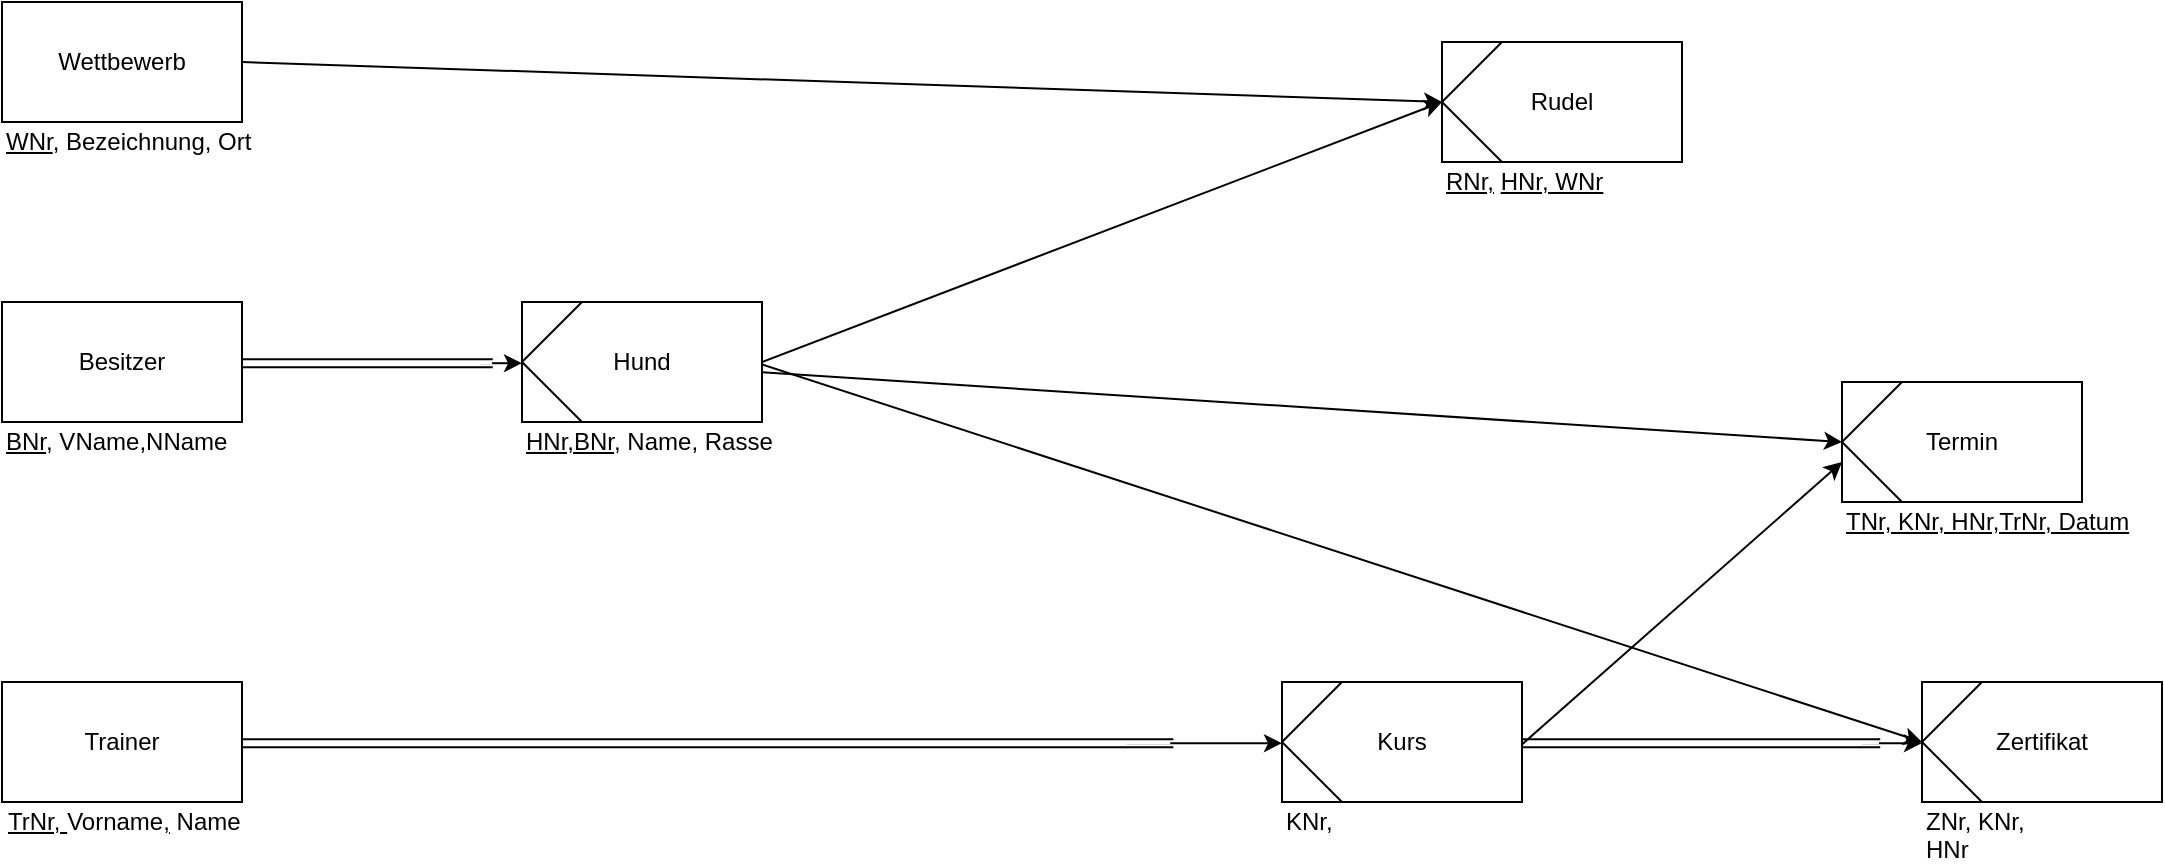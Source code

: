 <mxfile version="26.0.11">
  <diagram name="Seite-1" id="as21h3VTkwP59itlXB-q">
    <mxGraphModel dx="1430" dy="770" grid="1" gridSize="10" guides="1" tooltips="1" connect="1" arrows="1" fold="1" page="1" pageScale="1" pageWidth="1654" pageHeight="1169" math="0" shadow="0">
      <root>
        <mxCell id="0" />
        <mxCell id="1" parent="0" />
        <mxCell id="pt5WDKS5H3WZEnDYGIHd-1" value="" style="group" vertex="1" connectable="0" parent="1">
          <mxGeometry x="200" y="330" width="120" height="76" as="geometry" />
        </mxCell>
        <mxCell id="pt5WDKS5H3WZEnDYGIHd-3" value="&lt;u&gt;BNr&lt;/u&gt;, VName,NName" style="text;html=1;strokeColor=none;fillColor=none;align=left;verticalAlign=top;whiteSpace=wrap;rounded=0;fontFamily=Helvetica;horizontal=1;container=0;" vertex="1" parent="pt5WDKS5H3WZEnDYGIHd-1">
          <mxGeometry y="56" width="120" height="20" as="geometry" />
        </mxCell>
        <mxCell id="pt5WDKS5H3WZEnDYGIHd-2" value="Besitzer" style="rounded=0;whiteSpace=wrap;html=1;container=0;" vertex="1" parent="pt5WDKS5H3WZEnDYGIHd-1">
          <mxGeometry width="120" height="60" as="geometry" />
        </mxCell>
        <mxCell id="pt5WDKS5H3WZEnDYGIHd-4" value="" style="group" vertex="1" connectable="0" parent="1">
          <mxGeometry x="460" y="330" width="140" height="76" as="geometry" />
        </mxCell>
        <mxCell id="pt5WDKS5H3WZEnDYGIHd-5" value="Hund" style="rounded=0;whiteSpace=wrap;html=1;" vertex="1" parent="pt5WDKS5H3WZEnDYGIHd-4">
          <mxGeometry width="120" height="60" as="geometry" />
        </mxCell>
        <mxCell id="pt5WDKS5H3WZEnDYGIHd-6" value="" style="endArrow=none;html=1;rounded=0;exitX=0;exitY=0.5;exitDx=0;exitDy=0;entryX=0.25;entryY=0;entryDx=0;entryDy=0;" edge="1" parent="pt5WDKS5H3WZEnDYGIHd-4" source="pt5WDKS5H3WZEnDYGIHd-5" target="pt5WDKS5H3WZEnDYGIHd-5">
          <mxGeometry width="50" height="50" relative="1" as="geometry">
            <mxPoint x="209" y="220" as="sourcePoint" />
            <mxPoint x="259" y="170" as="targetPoint" />
          </mxGeometry>
        </mxCell>
        <mxCell id="pt5WDKS5H3WZEnDYGIHd-7" value="" style="endArrow=none;html=1;rounded=0;entryX=0.25;entryY=1;entryDx=0;entryDy=0;exitX=0;exitY=0.5;exitDx=0;exitDy=0;" edge="1" parent="pt5WDKS5H3WZEnDYGIHd-4" source="pt5WDKS5H3WZEnDYGIHd-5" target="pt5WDKS5H3WZEnDYGIHd-5">
          <mxGeometry width="50" height="50" relative="1" as="geometry">
            <mxPoint x="210" y="300" as="sourcePoint" />
            <mxPoint x="220" y="240" as="targetPoint" />
          </mxGeometry>
        </mxCell>
        <mxCell id="pt5WDKS5H3WZEnDYGIHd-8" value="&lt;u&gt;HNr,BNr&lt;/u&gt;, Name, Rasse" style="text;html=1;strokeColor=none;fillColor=none;align=left;verticalAlign=top;whiteSpace=wrap;rounded=0;fontFamily=Helvetica;horizontal=1;" vertex="1" parent="pt5WDKS5H3WZEnDYGIHd-4">
          <mxGeometry y="56" width="140" height="20" as="geometry" />
        </mxCell>
        <mxCell id="pt5WDKS5H3WZEnDYGIHd-9" value="" style="group" vertex="1" connectable="0" parent="1">
          <mxGeometry x="320" y="360" width="140" height="1.2" as="geometry" />
        </mxCell>
        <mxCell id="pt5WDKS5H3WZEnDYGIHd-10" value="" style="endArrow=classic;html=1;rounded=0;endFill=1;" edge="1" parent="pt5WDKS5H3WZEnDYGIHd-9">
          <mxGeometry width="50" height="50" relative="1" as="geometry">
            <mxPoint x="119.104" y="0.6" as="sourcePoint" />
            <mxPoint x="140" y="0.6" as="targetPoint" />
          </mxGeometry>
        </mxCell>
        <mxCell id="pt5WDKS5H3WZEnDYGIHd-11" value="" style="endArrow=none;html=1;rounded=0;shape=link;" edge="1" parent="pt5WDKS5H3WZEnDYGIHd-9">
          <mxGeometry width="50" height="50" relative="1" as="geometry">
            <mxPoint y="0.6" as="sourcePoint" />
            <mxPoint x="125.373" y="0.6" as="targetPoint" />
          </mxGeometry>
        </mxCell>
        <mxCell id="pt5WDKS5H3WZEnDYGIHd-12" value="" style="rounded=0;whiteSpace=wrap;html=1;strokeColor=none;" vertex="1" parent="pt5WDKS5H3WZEnDYGIHd-9">
          <mxGeometry x="114.925" width="10.03" height="1.2" as="geometry" />
        </mxCell>
        <mxCell id="pt5WDKS5H3WZEnDYGIHd-18" value="" style="group" vertex="1" connectable="0" parent="1">
          <mxGeometry x="840" y="520" width="120" height="76" as="geometry" />
        </mxCell>
        <mxCell id="pt5WDKS5H3WZEnDYGIHd-19" value="Kurs" style="rounded=0;whiteSpace=wrap;html=1;" vertex="1" parent="pt5WDKS5H3WZEnDYGIHd-18">
          <mxGeometry width="120" height="60" as="geometry" />
        </mxCell>
        <mxCell id="pt5WDKS5H3WZEnDYGIHd-20" value="" style="endArrow=none;html=1;rounded=0;exitX=0;exitY=0.5;exitDx=0;exitDy=0;entryX=0.25;entryY=0;entryDx=0;entryDy=0;" edge="1" parent="pt5WDKS5H3WZEnDYGIHd-18" source="pt5WDKS5H3WZEnDYGIHd-19" target="pt5WDKS5H3WZEnDYGIHd-19">
          <mxGeometry width="50" height="50" relative="1" as="geometry">
            <mxPoint x="209" y="220" as="sourcePoint" />
            <mxPoint x="259" y="170" as="targetPoint" />
          </mxGeometry>
        </mxCell>
        <mxCell id="pt5WDKS5H3WZEnDYGIHd-21" value="" style="endArrow=none;html=1;rounded=0;entryX=0.25;entryY=1;entryDx=0;entryDy=0;exitX=0;exitY=0.5;exitDx=0;exitDy=0;" edge="1" parent="pt5WDKS5H3WZEnDYGIHd-18" source="pt5WDKS5H3WZEnDYGIHd-19" target="pt5WDKS5H3WZEnDYGIHd-19">
          <mxGeometry width="50" height="50" relative="1" as="geometry">
            <mxPoint x="210" y="300" as="sourcePoint" />
            <mxPoint x="220" y="240" as="targetPoint" />
          </mxGeometry>
        </mxCell>
        <mxCell id="pt5WDKS5H3WZEnDYGIHd-22" value="KNr," style="text;html=1;strokeColor=none;fillColor=none;align=left;verticalAlign=top;whiteSpace=wrap;rounded=0;fontFamily=Helvetica;horizontal=1;" vertex="1" parent="pt5WDKS5H3WZEnDYGIHd-18">
          <mxGeometry y="56" width="60" height="20" as="geometry" />
        </mxCell>
        <mxCell id="pt5WDKS5H3WZEnDYGIHd-23" value="" style="endArrow=classic;html=1;rounded=0;endFill=1;" edge="1" parent="1">
          <mxGeometry width="50" height="50" relative="1" as="geometry">
            <mxPoint x="580" y="360" as="sourcePoint" />
            <mxPoint x="920" y="230" as="targetPoint" />
          </mxGeometry>
        </mxCell>
        <mxCell id="pt5WDKS5H3WZEnDYGIHd-25" value="" style="group" vertex="1" connectable="0" parent="1">
          <mxGeometry x="200" y="520" width="240" height="76" as="geometry" />
        </mxCell>
        <mxCell id="pt5WDKS5H3WZEnDYGIHd-27" value="&lt;u&gt;TrNr, &lt;/u&gt;Vorname&lt;u&gt;,&lt;/u&gt;&amp;nbsp;Name" style="text;html=1;strokeColor=none;fillColor=none;align=left;verticalAlign=top;whiteSpace=wrap;rounded=0;fontFamily=Helvetica;horizontal=1;container=0;" vertex="1" parent="pt5WDKS5H3WZEnDYGIHd-25">
          <mxGeometry x="1" y="56" width="240" height="20" as="geometry" />
        </mxCell>
        <mxCell id="pt5WDKS5H3WZEnDYGIHd-26" value="Trainer" style="rounded=0;whiteSpace=wrap;html=1;container=0;" vertex="1" parent="1">
          <mxGeometry x="200" y="520" width="120" height="60" as="geometry" />
        </mxCell>
        <mxCell id="pt5WDKS5H3WZEnDYGIHd-35" value="" style="group" vertex="1" connectable="0" parent="1">
          <mxGeometry x="1120" y="370" width="150" height="76" as="geometry" />
        </mxCell>
        <mxCell id="pt5WDKS5H3WZEnDYGIHd-36" value="Termin" style="rounded=0;whiteSpace=wrap;html=1;" vertex="1" parent="pt5WDKS5H3WZEnDYGIHd-35">
          <mxGeometry width="120" height="60" as="geometry" />
        </mxCell>
        <mxCell id="pt5WDKS5H3WZEnDYGIHd-37" value="" style="endArrow=none;html=1;rounded=0;exitX=0;exitY=0.5;exitDx=0;exitDy=0;entryX=0.25;entryY=0;entryDx=0;entryDy=0;" edge="1" parent="pt5WDKS5H3WZEnDYGIHd-35" source="pt5WDKS5H3WZEnDYGIHd-36" target="pt5WDKS5H3WZEnDYGIHd-36">
          <mxGeometry width="50" height="50" relative="1" as="geometry">
            <mxPoint x="209" y="220" as="sourcePoint" />
            <mxPoint x="259" y="170" as="targetPoint" />
          </mxGeometry>
        </mxCell>
        <mxCell id="pt5WDKS5H3WZEnDYGIHd-38" value="" style="endArrow=none;html=1;rounded=0;entryX=0.25;entryY=1;entryDx=0;entryDy=0;exitX=0;exitY=0.5;exitDx=0;exitDy=0;" edge="1" parent="pt5WDKS5H3WZEnDYGIHd-35" source="pt5WDKS5H3WZEnDYGIHd-36" target="pt5WDKS5H3WZEnDYGIHd-36">
          <mxGeometry width="50" height="50" relative="1" as="geometry">
            <mxPoint x="210" y="300" as="sourcePoint" />
            <mxPoint x="220" y="240" as="targetPoint" />
          </mxGeometry>
        </mxCell>
        <mxCell id="pt5WDKS5H3WZEnDYGIHd-39" value="&lt;u&gt;TNr, KNr, HNr,TrNr, Datum&lt;/u&gt;" style="text;html=1;strokeColor=none;fillColor=none;align=left;verticalAlign=top;whiteSpace=wrap;rounded=0;fontFamily=Helvetica;horizontal=1;" vertex="1" parent="pt5WDKS5H3WZEnDYGIHd-35">
          <mxGeometry y="56" width="150" height="20" as="geometry" />
        </mxCell>
        <mxCell id="pt5WDKS5H3WZEnDYGIHd-40" value="" style="group" vertex="1" connectable="0" parent="1">
          <mxGeometry x="320" y="550" width="520" height="1.2" as="geometry" />
        </mxCell>
        <mxCell id="pt5WDKS5H3WZEnDYGIHd-41" value="" style="endArrow=classic;html=1;rounded=0;endFill=1;" edge="1" parent="pt5WDKS5H3WZEnDYGIHd-40">
          <mxGeometry width="50" height="50" relative="1" as="geometry">
            <mxPoint x="442.388" y="0.6" as="sourcePoint" />
            <mxPoint x="520" y="0.6" as="targetPoint" />
          </mxGeometry>
        </mxCell>
        <mxCell id="pt5WDKS5H3WZEnDYGIHd-42" value="" style="endArrow=none;html=1;rounded=0;shape=link;" edge="1" parent="pt5WDKS5H3WZEnDYGIHd-40">
          <mxGeometry width="50" height="50" relative="1" as="geometry">
            <mxPoint y="0.6" as="sourcePoint" />
            <mxPoint x="465.672" y="0.6" as="targetPoint" />
          </mxGeometry>
        </mxCell>
        <mxCell id="pt5WDKS5H3WZEnDYGIHd-43" value="" style="rounded=0;whiteSpace=wrap;html=1;strokeColor=none;" vertex="1" parent="pt5WDKS5H3WZEnDYGIHd-40">
          <mxGeometry x="426.866" width="37.254" height="1.2" as="geometry" />
        </mxCell>
        <mxCell id="pt5WDKS5H3WZEnDYGIHd-44" value="" style="endArrow=classic;html=1;rounded=0;endFill=1;entryX=0;entryY=0.667;entryDx=0;entryDy=0;entryPerimeter=0;" edge="1" parent="1" target="pt5WDKS5H3WZEnDYGIHd-36">
          <mxGeometry width="50" height="50" relative="1" as="geometry">
            <mxPoint x="960" y="551.2" as="sourcePoint" />
            <mxPoint x="1020" y="551.2" as="targetPoint" />
          </mxGeometry>
        </mxCell>
        <mxCell id="pt5WDKS5H3WZEnDYGIHd-45" value="ertifikat" style="group" vertex="1" connectable="0" parent="1">
          <mxGeometry x="1160" y="520" width="120" height="76" as="geometry" />
        </mxCell>
        <mxCell id="pt5WDKS5H3WZEnDYGIHd-49" value="ZNr, KNr, HNr" style="text;html=1;strokeColor=none;fillColor=none;align=left;verticalAlign=top;whiteSpace=wrap;rounded=0;fontFamily=Helvetica;horizontal=1;" vertex="1" parent="pt5WDKS5H3WZEnDYGIHd-45">
          <mxGeometry y="56" width="60" height="20" as="geometry" />
        </mxCell>
        <mxCell id="pt5WDKS5H3WZEnDYGIHd-46" value="Zertifikat" style="rounded=0;whiteSpace=wrap;html=1;" vertex="1" parent="1">
          <mxGeometry x="1160" y="520" width="120" height="60" as="geometry" />
        </mxCell>
        <mxCell id="pt5WDKS5H3WZEnDYGIHd-47" value="" style="endArrow=none;html=1;rounded=0;exitX=0;exitY=0.5;exitDx=0;exitDy=0;entryX=0.25;entryY=0;entryDx=0;entryDy=0;" edge="1" parent="1" source="pt5WDKS5H3WZEnDYGIHd-46" target="pt5WDKS5H3WZEnDYGIHd-46">
          <mxGeometry width="50" height="50" relative="1" as="geometry">
            <mxPoint x="709" y="670" as="sourcePoint" />
            <mxPoint x="759" y="620" as="targetPoint" />
          </mxGeometry>
        </mxCell>
        <mxCell id="pt5WDKS5H3WZEnDYGIHd-48" value="" style="endArrow=none;html=1;rounded=0;entryX=0.25;entryY=1;entryDx=0;entryDy=0;exitX=0;exitY=0.5;exitDx=0;exitDy=0;" edge="1" parent="1" source="pt5WDKS5H3WZEnDYGIHd-46" target="pt5WDKS5H3WZEnDYGIHd-46">
          <mxGeometry width="50" height="50" relative="1" as="geometry">
            <mxPoint x="710" y="750" as="sourcePoint" />
            <mxPoint x="720" y="690" as="targetPoint" />
          </mxGeometry>
        </mxCell>
        <mxCell id="pt5WDKS5H3WZEnDYGIHd-50" value="" style="endArrow=classic;html=1;rounded=0;endFill=1;entryX=0;entryY=0.5;entryDx=0;entryDy=0;" edge="1" parent="1" target="pt5WDKS5H3WZEnDYGIHd-46">
          <mxGeometry width="50" height="50" relative="1" as="geometry">
            <mxPoint x="580" y="361.2" as="sourcePoint" />
            <mxPoint x="640" y="361.2" as="targetPoint" />
          </mxGeometry>
        </mxCell>
        <mxCell id="pt5WDKS5H3WZEnDYGIHd-52" value="" style="group" vertex="1" connectable="0" parent="1">
          <mxGeometry x="960" y="550" width="200" height="1.2" as="geometry" />
        </mxCell>
        <mxCell id="pt5WDKS5H3WZEnDYGIHd-53" value="" style="endArrow=classic;html=1;rounded=0;endFill=1;" edge="1" parent="pt5WDKS5H3WZEnDYGIHd-52">
          <mxGeometry width="50" height="50" relative="1" as="geometry">
            <mxPoint x="170.149" y="0.6" as="sourcePoint" />
            <mxPoint x="200" y="0.6" as="targetPoint" />
          </mxGeometry>
        </mxCell>
        <mxCell id="pt5WDKS5H3WZEnDYGIHd-54" value="" style="endArrow=none;html=1;rounded=0;shape=link;" edge="1" parent="pt5WDKS5H3WZEnDYGIHd-52">
          <mxGeometry width="50" height="50" relative="1" as="geometry">
            <mxPoint y="0.6" as="sourcePoint" />
            <mxPoint x="179.104" y="0.6" as="targetPoint" />
          </mxGeometry>
        </mxCell>
        <mxCell id="pt5WDKS5H3WZEnDYGIHd-55" value="" style="rounded=0;whiteSpace=wrap;html=1;strokeColor=none;" vertex="1" parent="pt5WDKS5H3WZEnDYGIHd-52">
          <mxGeometry x="164.179" width="14.328" height="1.2" as="geometry" />
        </mxCell>
        <mxCell id="pt5WDKS5H3WZEnDYGIHd-70" value="" style="group" vertex="1" connectable="0" parent="1">
          <mxGeometry x="920" y="200" width="140" height="76" as="geometry" />
        </mxCell>
        <mxCell id="pt5WDKS5H3WZEnDYGIHd-71" value="Rudel" style="rounded=0;whiteSpace=wrap;html=1;" vertex="1" parent="pt5WDKS5H3WZEnDYGIHd-70">
          <mxGeometry width="120" height="60" as="geometry" />
        </mxCell>
        <mxCell id="pt5WDKS5H3WZEnDYGIHd-72" value="" style="endArrow=none;html=1;rounded=0;exitX=0;exitY=0.5;exitDx=0;exitDy=0;entryX=0.25;entryY=0;entryDx=0;entryDy=0;" edge="1" parent="pt5WDKS5H3WZEnDYGIHd-70" source="pt5WDKS5H3WZEnDYGIHd-71" target="pt5WDKS5H3WZEnDYGIHd-71">
          <mxGeometry width="50" height="50" relative="1" as="geometry">
            <mxPoint x="209" y="220" as="sourcePoint" />
            <mxPoint x="259" y="170" as="targetPoint" />
          </mxGeometry>
        </mxCell>
        <mxCell id="pt5WDKS5H3WZEnDYGIHd-73" value="" style="endArrow=none;html=1;rounded=0;entryX=0.25;entryY=1;entryDx=0;entryDy=0;exitX=0;exitY=0.5;exitDx=0;exitDy=0;" edge="1" parent="pt5WDKS5H3WZEnDYGIHd-70" source="pt5WDKS5H3WZEnDYGIHd-71" target="pt5WDKS5H3WZEnDYGIHd-71">
          <mxGeometry width="50" height="50" relative="1" as="geometry">
            <mxPoint x="210" y="300" as="sourcePoint" />
            <mxPoint x="220" y="240" as="targetPoint" />
          </mxGeometry>
        </mxCell>
        <mxCell id="pt5WDKS5H3WZEnDYGIHd-74" value="&lt;u&gt;RNr,&lt;/u&gt;&amp;nbsp;&lt;u&gt;HNr, WNr&lt;/u&gt;" style="text;html=1;strokeColor=none;fillColor=none;align=left;verticalAlign=top;whiteSpace=wrap;rounded=0;fontFamily=Helvetica;horizontal=1;" vertex="1" parent="pt5WDKS5H3WZEnDYGIHd-70">
          <mxGeometry y="56" width="140" height="20" as="geometry" />
        </mxCell>
        <mxCell id="pt5WDKS5H3WZEnDYGIHd-100" value="" style="endArrow=classic;html=1;rounded=0;endFill=1;exitX=0.997;exitY=0.586;exitDx=0;exitDy=0;exitPerimeter=0;entryX=0;entryY=0.5;entryDx=0;entryDy=0;" edge="1" parent="1" source="pt5WDKS5H3WZEnDYGIHd-5" target="pt5WDKS5H3WZEnDYGIHd-36">
          <mxGeometry width="50" height="50" relative="1" as="geometry">
            <mxPoint x="790" y="460" as="sourcePoint" />
            <mxPoint x="850" y="460" as="targetPoint" />
          </mxGeometry>
        </mxCell>
        <mxCell id="pt5WDKS5H3WZEnDYGIHd-114" value="" style="group" vertex="1" connectable="0" parent="1">
          <mxGeometry x="200" y="180" width="180" height="76" as="geometry" />
        </mxCell>
        <mxCell id="pt5WDKS5H3WZEnDYGIHd-115" value="Wettbewerb" style="rounded=0;whiteSpace=wrap;html=1;container=0;" vertex="1" parent="pt5WDKS5H3WZEnDYGIHd-114">
          <mxGeometry width="120" height="60" as="geometry" />
        </mxCell>
        <mxCell id="pt5WDKS5H3WZEnDYGIHd-116" value="&lt;u&gt;WNr&lt;/u&gt;, Bezeichnung, Ort" style="text;html=1;strokeColor=none;fillColor=none;align=left;verticalAlign=top;whiteSpace=wrap;rounded=0;fontFamily=Helvetica;horizontal=1;container=0;" vertex="1" parent="pt5WDKS5H3WZEnDYGIHd-114">
          <mxGeometry y="56" width="180" height="20" as="geometry" />
        </mxCell>
        <mxCell id="pt5WDKS5H3WZEnDYGIHd-117" value="" style="endArrow=classic;html=1;rounded=0;endFill=1;" edge="1" parent="1">
          <mxGeometry width="50" height="50" relative="1" as="geometry">
            <mxPoint x="320" y="210" as="sourcePoint" />
            <mxPoint x="920" y="230" as="targetPoint" />
          </mxGeometry>
        </mxCell>
      </root>
    </mxGraphModel>
  </diagram>
</mxfile>
